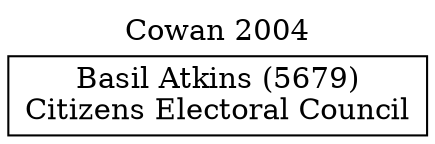 // House preference flow
digraph "Basil Atkins (5679)_Cowan_2004" {
	graph [label="Cowan 2004" labelloc=t mclimit=10]
	node [shape=box]
	"Basil Atkins (5679)" [label="Basil Atkins (5679)
Citizens Electoral Council"]
}
